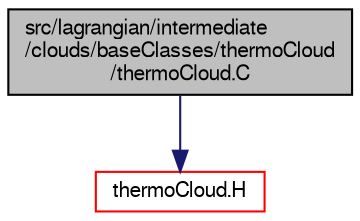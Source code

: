 digraph "src/lagrangian/intermediate/clouds/baseClasses/thermoCloud/thermoCloud.C"
{
  bgcolor="transparent";
  edge [fontname="FreeSans",fontsize="10",labelfontname="FreeSans",labelfontsize="10"];
  node [fontname="FreeSans",fontsize="10",shape=record];
  Node0 [label="src/lagrangian/intermediate\l/clouds/baseClasses/thermoCloud\l/thermoCloud.C",height=0.2,width=0.4,color="black", fillcolor="grey75", style="filled", fontcolor="black"];
  Node0 -> Node1 [color="midnightblue",fontsize="10",style="solid",fontname="FreeSans"];
  Node1 [label="thermoCloud.H",height=0.2,width=0.4,color="red",URL="$a05159.html"];
}
